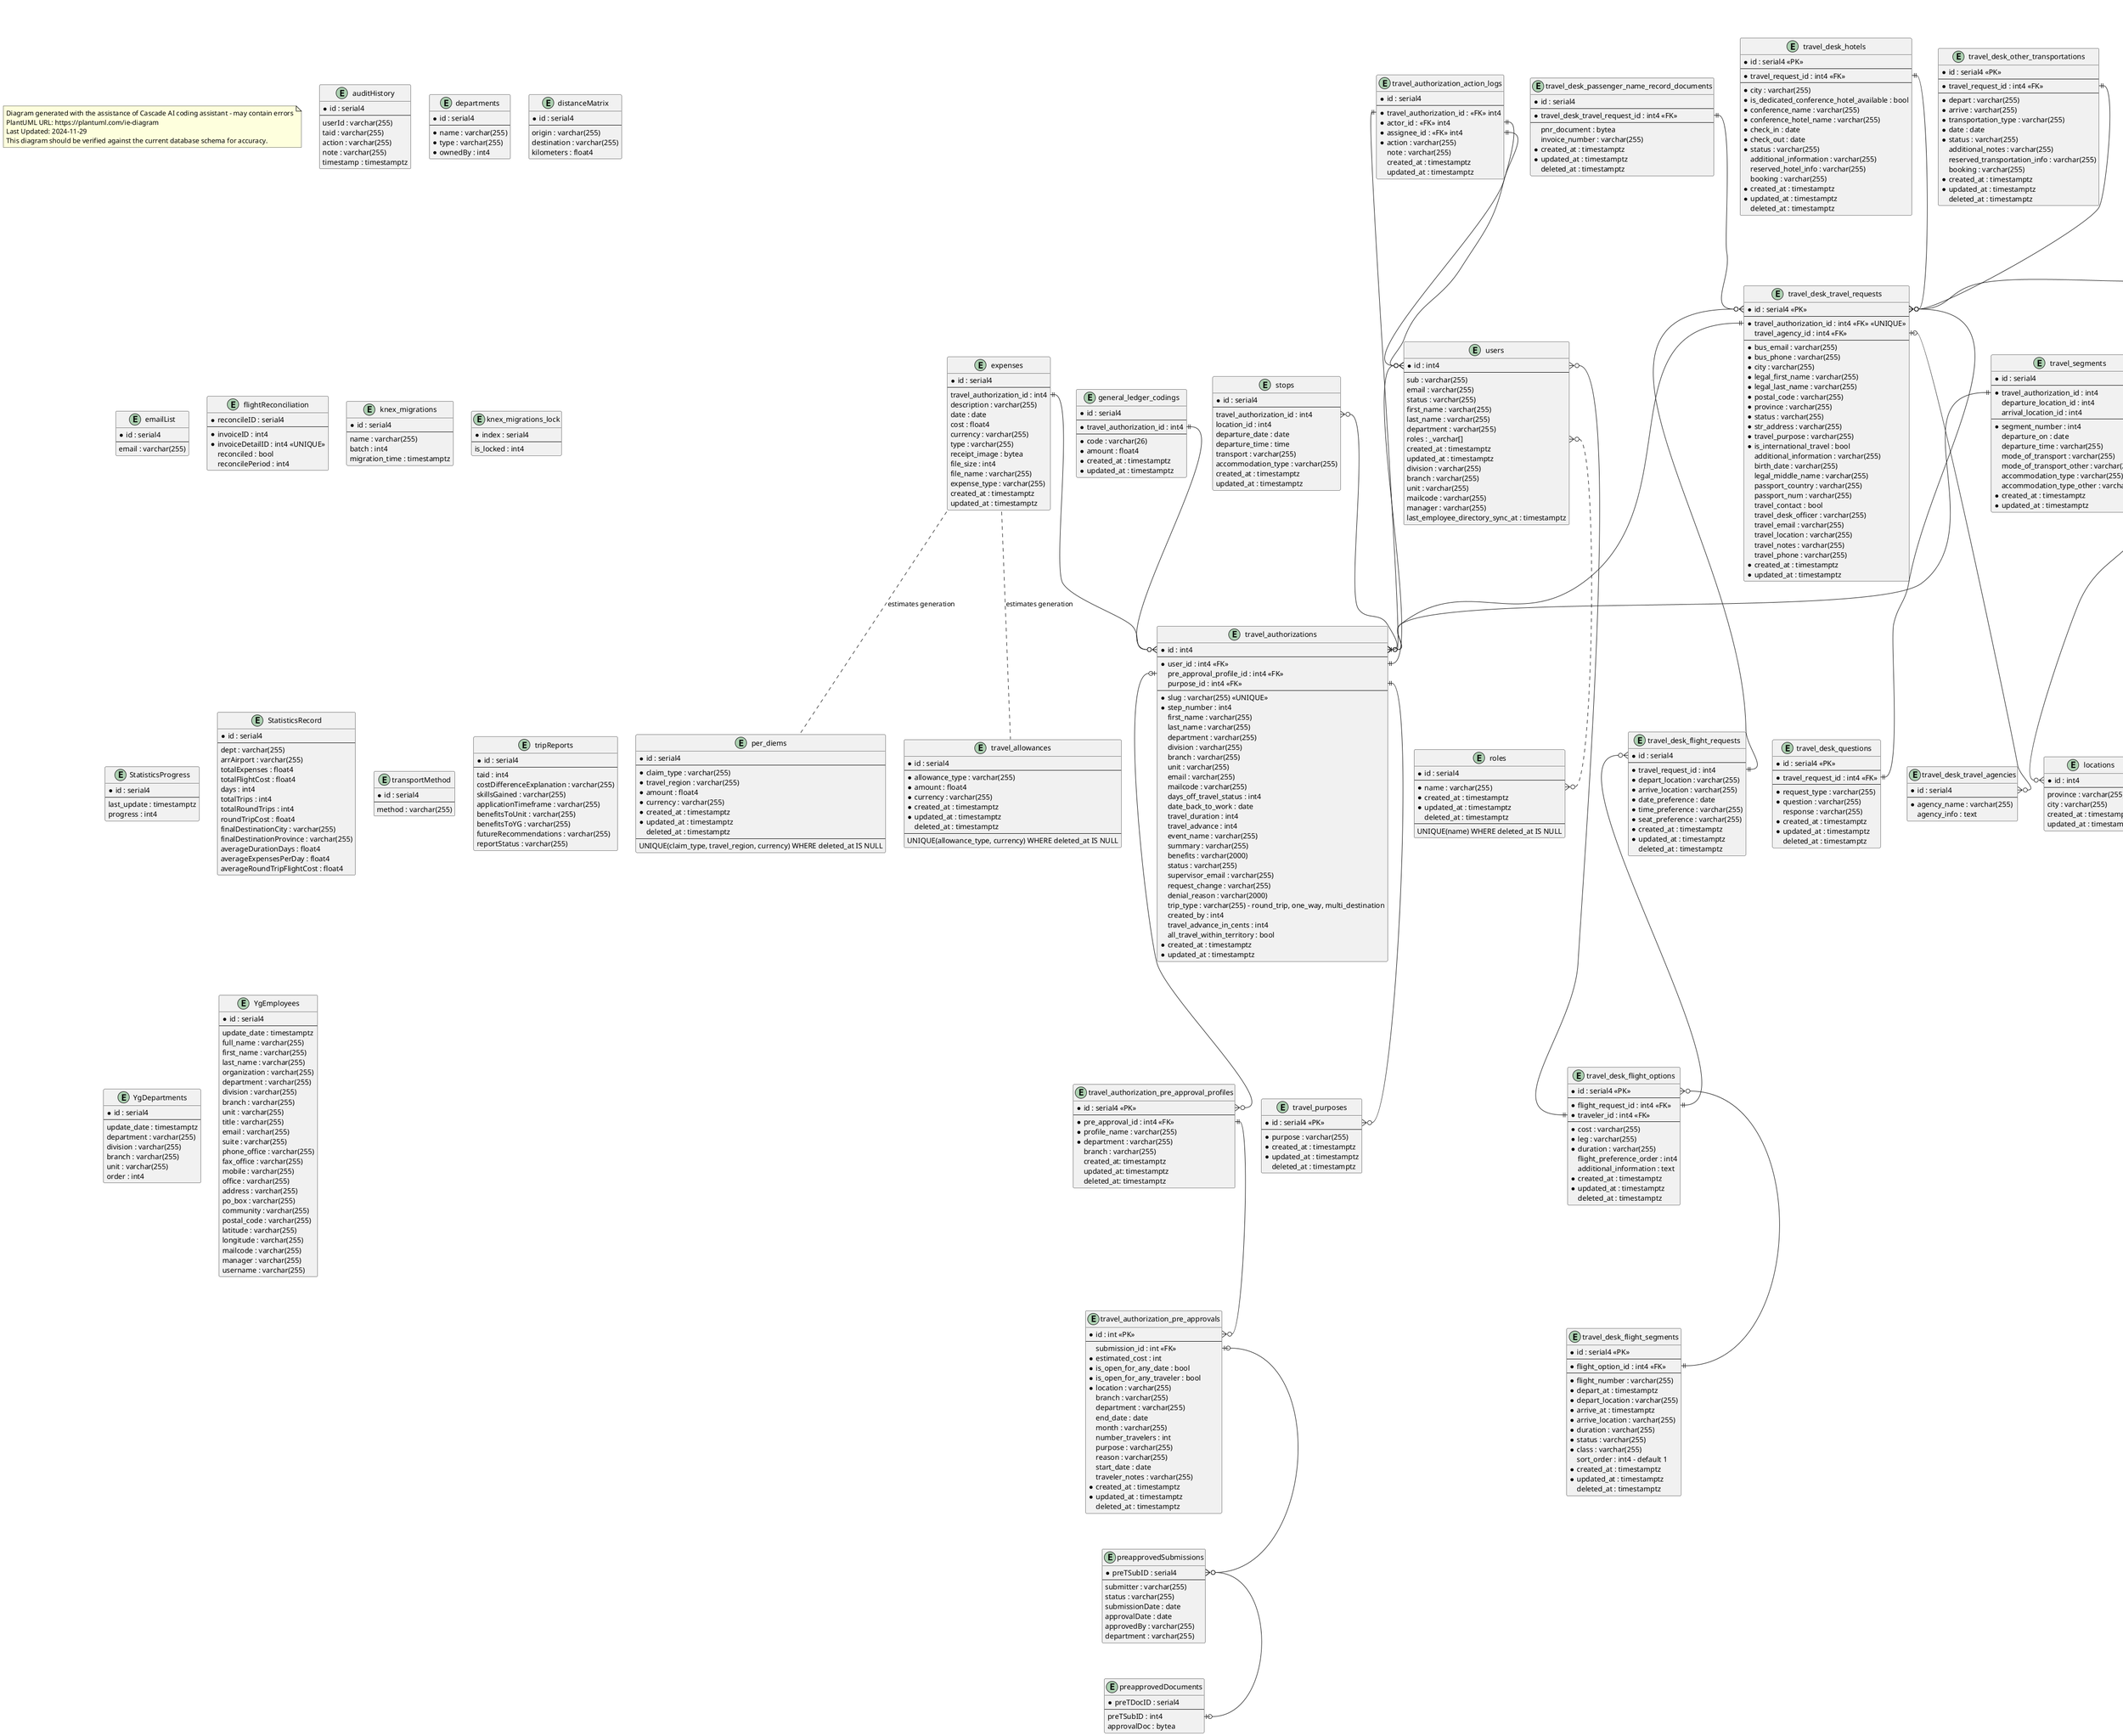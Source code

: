 @startuml Entity Relationship Diagram
top to bottom direction

note as Disclaimer
Diagram generated with the assistance of Cascade AI coding assistant - may contain errors
PlantUML URL: https://plantuml.com/ie-diagram
Last Updated: 2024-11-29
This diagram should be verified against the current database schema for accuracy.
end note

entity "auditHistory" {
  * id : serial4
  --
  userId : varchar(255)
  taid : varchar(255)
  action : varchar(255)
  note : varchar(255)
  timestamp : timestamptz
}

entity "departments" {
  * id : serial4
  --
  * name : varchar(255)
  * type : varchar(255)
  * ownedBy : int4
}

entity "distanceMatrix" {
  * id : serial4
  --
  origin : varchar(255)
  destination : varchar(255)
  kilometers : float4
}

entity "emailList" {
  * id : serial4
  --
  email : varchar(255)
}

entity "expenses" {
  * id : serial4
  --
  travel_authorization_id : int4
  description : varchar(255)
  date : date
  cost : float4
  currency : varchar(255)
  type : varchar(255)
  receipt_image : bytea
  file_size : int4
  file_name : varchar(255)
  expense_type : varchar(255)
  created_at : timestamptz
  updated_at : timestamptz
}

entity "flightReconciliation" {
  * reconcileID : serial4
  --
  * invoiceID : int4
  * invoiceDetailID : int4 <<UNIQUE>>
  reconciled : bool
  reconcilePeriod : int4
}

entity "general_ledger_codings" {
  * id : serial4
  --
  * travel_authorization_id : int4
  --
  * code : varchar(26)
  * amount : float4
  * created_at : timestamptz
  * updated_at : timestamptz
}

entity "knex_migrations" {
  * id : serial4
  --
  name : varchar(255)
  batch : int4
  migration_time : timestamptz
}

entity "knex_migrations_lock" {
  * index : serial4
  --
  is_locked : int4
}

entity "locations" {
  * id : int4
  --
  province : varchar(255)
  city : varchar(255)
  created_at : timestamptz
  updated_at : timestamptz
}

entity "per_diems" {
  * id : serial4
  --
  * claim_type : varchar(255)
  * travel_region : varchar(255)
  * amount : float4
  * currency : varchar(255)
  * created_at : timestamptz
  * updated_at : timestamptz
  deleted_at : timestamptz
  --
  UNIQUE(claim_type, travel_region, currency) WHERE deleted_at IS NULL
}

entity "preapprovedDocuments" {
  * preTDocID : serial4
  --
  preTSubID : int4
  approvalDoc : bytea
}

entity "preapprovedSubmissions" {
  * preTSubID : serial4
  --
  submitter : varchar(255)
  status : varchar(255)
  submissionDate : date
  approvalDate : date
  approvedBy : varchar(255)
  department : varchar(255)
}

entity "roles" {
  * id : serial4
  --
  * name : varchar(255)
  * created_at : timestamptz
  * updated_at : timestamptz
  deleted_at : timestamptz
  --
  UNIQUE(name) WHERE deleted_at IS NULL
}

entity "StatisticsProgress" {
  * id : serial4
  --
  last_update : timestamptz
  progress : int4
}

entity "StatisticsRecord" {
  * id : serial4
  --
  dept : varchar(255)
  arrAirport : varchar(255)
  totalExpenses : float4
  totalFlightCost : float4
  days : int4
  totalTrips : int4
  totalRoundTrips : int4
  roundTripCost : float4
  finalDestinationCity : varchar(255)
  finalDestinationProvince : varchar(255)
  averageDurationDays : float4
  averageExpensesPerDay : float4
  averageRoundTripFlightCost : float4
}

entity "stops" {
  * id : serial4
  --
  travel_authorization_id : int4
  location_id : int4
  departure_date : date
  departure_time : time
  transport : varchar(255)
  accommodation_type : varchar(255)
  created_at : timestamptz
  updated_at : timestamptz
}

entity "transportMethod" {
  * id : serial4
  --
  method : varchar(255)
}

entity "travel_allowances" {
  * id : serial4
  --
  * allowance_type : varchar(255)
  * amount : float4
  * currency : varchar(255)
  * created_at : timestamptz
  * updated_at : timestamptz
  deleted_at : timestamptz
  --
  UNIQUE(allowance_type, currency) WHERE deleted_at IS NULL
}

entity "travel_authorization_action_logs" {
  * id : serial4
  --
  * travel_authorization_id : <<FK>> int4
  * actor_id : <<FK>> int4
  * assignee_id : <<FK>> int4
  * action : varchar(255)
  note : varchar(255)
  created_at : timestamptz
  updated_at : timestamptz
}

entity "travel_authorization_pre_approval_profiles" {
  * id : serial4 <<PK>>
  --
  * pre_approval_id : int4 <<FK>>
  * profile_name : varchar(255)
  * department : varchar(255)
  branch : varchar(255)
  created_at: timestamptz
  updated_at: timestamptz
  deleted_at: timestamptz
}

entity "travel_authorization_pre_approvals" {
  * id : int <<PK>>
  --
  submission_id : int <<FK>>
  * estimated_cost : int
  * is_open_for_any_date : bool
  * is_open_for_any_traveler : bool
  * location : varchar(255)
  branch : varchar(255)
  department : varchar(255)
  end_date : date
  month : varchar(255)
  number_travelers : int
  purpose : varchar(255)
  reason : varchar(255)
  start_date : date
  traveler_notes : varchar(255)
  * created_at : timestamptz
  * updated_at : timestamptz
  deleted_at : timestamptz
}

entity "travel_authorizations" {
  * id : int4
  --
  * user_id : int4 <<FK>>
  pre_approval_profile_id : int4 <<FK>>
  purpose_id : int4 <<FK>>
  --
  * slug : varchar(255) <<UNIQUE>>
  * step_number : int4
  first_name : varchar(255)
  last_name : varchar(255)
  department : varchar(255)
  division : varchar(255)
  branch : varchar(255)
  unit : varchar(255)
  email : varchar(255)
  mailcode : varchar(255)
  days_off_travel_status : int4
  date_back_to_work : date
  travel_duration : int4
  travel_advance : int4
  event_name : varchar(255)
  summary : varchar(255)
  benefits : varchar(2000)
  status : varchar(255)
  supervisor_email : varchar(255)
  request_change : varchar(255)
  denial_reason : varchar(2000)
  trip_type : varchar(255) - round_trip, one_way, multi_destination
  created_by : int4
  travel_advance_in_cents : int4
  all_travel_within_territory : bool
  * created_at : timestamptz
  * updated_at : timestamptz
}

entity "travel_desk_passenger_name_record_documents" {
  * id : serial4
  --
  * travel_desk_travel_request_id : int4 <<FK>>
  --
  pnr_document : bytea
  invoice_number : varchar(255)
  * created_at : timestamptz
  * updated_at : timestamptz
  deleted_at : timestamptz
}

entity "travel_desk_travel_requests" {
  * id : serial4 <<PK>>
  --
  * travel_authorization_id : int4 <<FK>> <<UNIQUE>>
  travel_agency_id : int4 <<FK>>
  --
  * bus_email : varchar(255)
  * bus_phone : varchar(255)
  * city : varchar(255)
  * legal_first_name : varchar(255)
  * legal_last_name : varchar(255)
  * postal_code : varchar(255)
  * province : varchar(255)
  * status : varchar(255)
  * str_address : varchar(255)
  * travel_purpose : varchar(255)
  * is_international_travel : bool
  additional_information : varchar(255)
  birth_date : varchar(255)
  legal_middle_name : varchar(255)
  passport_country : varchar(255)
  passport_num : varchar(255)
  travel_contact : bool
  travel_desk_officer : varchar(255)
  travel_email : varchar(255)
  travel_location : varchar(255)
  travel_notes : varchar(255)
  travel_phone : varchar(255)
  * created_at : timestamptz
  * updated_at : timestamptz
}

entity "travel_purposes" {
  * id : serial4 <<PK>>
  --
  * purpose : varchar(255)
  * created_at : timestamptz
  * updated_at : timestamptz
  deleted_at : timestamptz
}

entity "travel_desk_flight_options" {
  * id : serial4 <<PK>>
  --
  * flight_request_id : int4 <<FK>>
  * traveler_id : int4 <<FK>>
  --
  *cost : varchar(255)
  * leg : varchar(255)
  * duration : varchar(255)
  flight_preference_order : int4
  additional_information : text
  * created_at : timestamptz
  * updated_at : timestamptz
  deleted_at : timestamptz
}

entity "travel_desk_flight_requests" {
  * id : serial4
  --
  * travel_request_id : int4
  * depart_location : varchar(255)
  * arrive_location : varchar(255)
  * date_preference : date
  * time_preference : varchar(255)
  * seat_preference : varchar(255)
  * created_at : timestamptz
  * updated_at : timestamptz
  deleted_at : timestamptz
}

entity "travel_desk_flight_segments" {
  * id : serial4 <<PK>>
  --
  * flight_option_id : int4 <<FK>>
  --
  * flight_number : varchar(255)
  * depart_at : timestamptz
  * depart_location : varchar(255)
  * arrive_at : timestamptz
  * arrive_location : varchar(255)
  * duration : varchar(255)
  * status : varchar(255)
  * class : varchar(255)
  sort_order : int4 - default 1
  * created_at : timestamptz
  * updated_at : timestamptz
  deleted_at : timestamptz
}

entity "travel_desk_hotels" {
  * id : serial4 <<PK>>
  --
  * travel_request_id : int4 <<FK>>
  --
  * city : varchar(255)
  * is_dedicated_conference_hotel_available : bool
  * conference_name : varchar(255)
  * conference_hotel_name : varchar(255)
  * check_in : date
  * check_out : date
  * status : varchar(255)
  additional_information : varchar(255)
  reserved_hotel_info : varchar(255)
  booking : varchar(255)
  * created_at : timestamptz
  * updated_at : timestamptz
  deleted_at : timestamptz
}

entity "travel_desk_other_transportations" {
  * id : serial4 <<PK>>
  --
  * travel_request_id : int4 <<FK>>
  --
  * depart : varchar(255)
  * arrive : varchar(255)
  * transportation_type : varchar(255)
  * date : date
  * status : varchar(255)
  additional_notes : varchar(255)
  reserved_transportation_info : varchar(255)
  booking : varchar(255)
  * created_at : timestamptz
  * updated_at : timestamptz
  deleted_at : timestamptz
}

entity "travel_desk_questions" {
  * id : serial4 <<PK>>
  --
  * travel_request_id : int4 <<FK>>
  --
  * request_type : varchar(255)
  * question : varchar(255)
  response : varchar(255)
  * created_at : timestamptz
  * updated_at : timestamptz
  deleted_at : timestamptz
}

entity "travel_desk_rental_cars" {
  * id : serial4 <<PK>>
  --
  * travel_request_id : int4 <<FK>>
  --
  * pick_up_city : varchar(255)
  * pick_up_location : varchar(255)
  * vehicle_type : varchar(255)
  * pick_up_date : timestamptz
  * drop_off_date : timestamptz
  * status : varchar(255)
  pick_up_location_other : varchar(255)
  drop_off_city : varchar(255)
  drop_off_location : varchar(255)
  drop_off_location_other : varchar(255)
  same_drop_off_location : bool
  match_flight_times : bool
  vehicle_type_change_indicator : varchar(255)
  vehicle_change_rationale : varchar(255)
  additional_notes : varchar(255)
  reserved_vehicle_info : varchar(255)
  booking : varchar(255)
  * created_at : timestamptz
  * updated_at : timestamptz
  deleted_at : timestamptz
}

entity "travel_desk_travel_agencies" {
  * id : serial4
  --
  * agency_name : varchar(255)
  agency_info : text
}

entity "travel_segments" {
  * id : serial4
  --
  * travel_authorization_id : int4
  departure_location_id : int4
  arrival_location_id : int4
  --
  * segment_number : int4
  departure_on : date
  departure_time : varchar(255)
  mode_of_transport : varchar(255)
  mode_of_transport_other : varchar(255)
  accommodation_type : varchar(255)
  accommodation_type_other : varchar(255)
  * created_at : timestamptz
  * updated_at : timestamptz
}

entity "tripReports" {
  * id : serial4
  --
  taid : int4
  costDifferenceExplanation : varchar(255)
  skillsGained : varchar(255)
  applicationTimeframe : varchar(255)
  benefitsToUnit : varchar(255)
  benefitsToYG : varchar(255)
  futureRecommendations : varchar(255)
  reportStatus : varchar(255)
}

entity "users" {
  * id : int4
  --
  sub : varchar(255)
  email : varchar(255)
  status : varchar(255)
  first_name : varchar(255)
  last_name : varchar(255)
  department : varchar(255)
  roles : _varchar[]
  created_at : timestamptz
  updated_at : timestamptz
  division : varchar(255)
  branch : varchar(255)
  unit : varchar(255)
  mailcode : varchar(255)
  manager : varchar(255)
  last_employee_directory_sync_at : timestamptz
}

entity "YgDepartments" {
  * id : serial4
  --
  update_date : timestamptz
  department : varchar(255)
  division : varchar(255)
  branch : varchar(255)
  unit : varchar(255)
  order : int4
}

entity "YgEmployees" {
  * id : serial4
  --
  update_date : timestamptz
  full_name : varchar(255)
  first_name : varchar(255)
  last_name : varchar(255)
  organization : varchar(255)
  department : varchar(255)
  division : varchar(255)
  branch : varchar(255)
  unit : varchar(255)
  title : varchar(255)
  email : varchar(255)
  suite : varchar(255)
  phone_office : varchar(255)
  fax_office : varchar(255)
  mobile : varchar(255)
  office : varchar(255)
  address : varchar(255)
  po_box : varchar(255)
  community : varchar(255)
  postal_code : varchar(255)
  latitude : varchar(255)
  longitude : varchar(255)
  mailcode : varchar(255)
  manager : varchar(255)
  username : varchar(255)
}

' Relationships
expenses .. per_diems : estimates generation
expenses .. travel_allowances : estimates generation
expenses::travel_authorization_id ||--o{ travel_authorizations::id
general_ledger_codings::travel_authorization_id ||--o{ travel_authorizations::id
preapprovedSubmissions::preTSubID }o--o| preapprovedDocuments::preTSubID
stops::travel_authorization_id }o--|| travel_authorizations::id
travel_authorization_action_logs::actor_id ||--o{ users::id
travel_authorization_action_logs::assignee_id ||--o{ users::id
travel_authorization_action_logs::travel_authorization_id ||--o{ travel_authorizations::id
travel_authorization_pre_approval_profiles::pre_approval_id ||--o{ travel_authorization_pre_approvals::id
travel_authorization_pre_approvals::submission_id |o--o{ preapprovedSubmissions::preTSubID
travel_authorizations::pre_approval_profile_id |o--o{ travel_authorization_pre_approval_profiles::id
travel_authorizations::purpose_id ||--o{ travel_purposes::id
travel_desk_flight_options::id }o--|| travel_desk_flight_segments::flight_option_id
travel_desk_flight_requests::id }o--|| travel_desk_flight_options::flight_request_id
travel_desk_hotels::travel_request_id ||--o{ travel_desk_travel_requests::id
travel_desk_other_transportations::travel_request_id ||--o{ travel_desk_travel_requests::id
travel_desk_passenger_name_record_documents::travel_desk_travel_request_id ||--o{ travel_desk_travel_requests::id
travel_desk_rental_cars::travel_request_id ||--o{ travel_desk_travel_requests::id
travel_desk_travel_requests::id }o--|| travel_desk_flight_requests::travel_request_id
travel_desk_travel_requests::id }o--|| travel_desk_questions::travel_request_id
travel_desk_travel_requests::travel_agency_id |o--o{ travel_desk_travel_agencies::id
travel_desk_travel_requests::travel_authorization_id ||--o{ travel_authorizations::id
travel_segments::arrival_location_id |o--o{ locations::id
travel_segments::departure_location_id |o--o{ locations::id
travel_segments::travel_authorization_id ||--o{ travel_authorizations::id
users::roles }o..o{ roles::name
users::id }o--|| travel_desk_flight_options::traveler_id
users::id }o--|| travel_authorizations::user_id
@enduml
